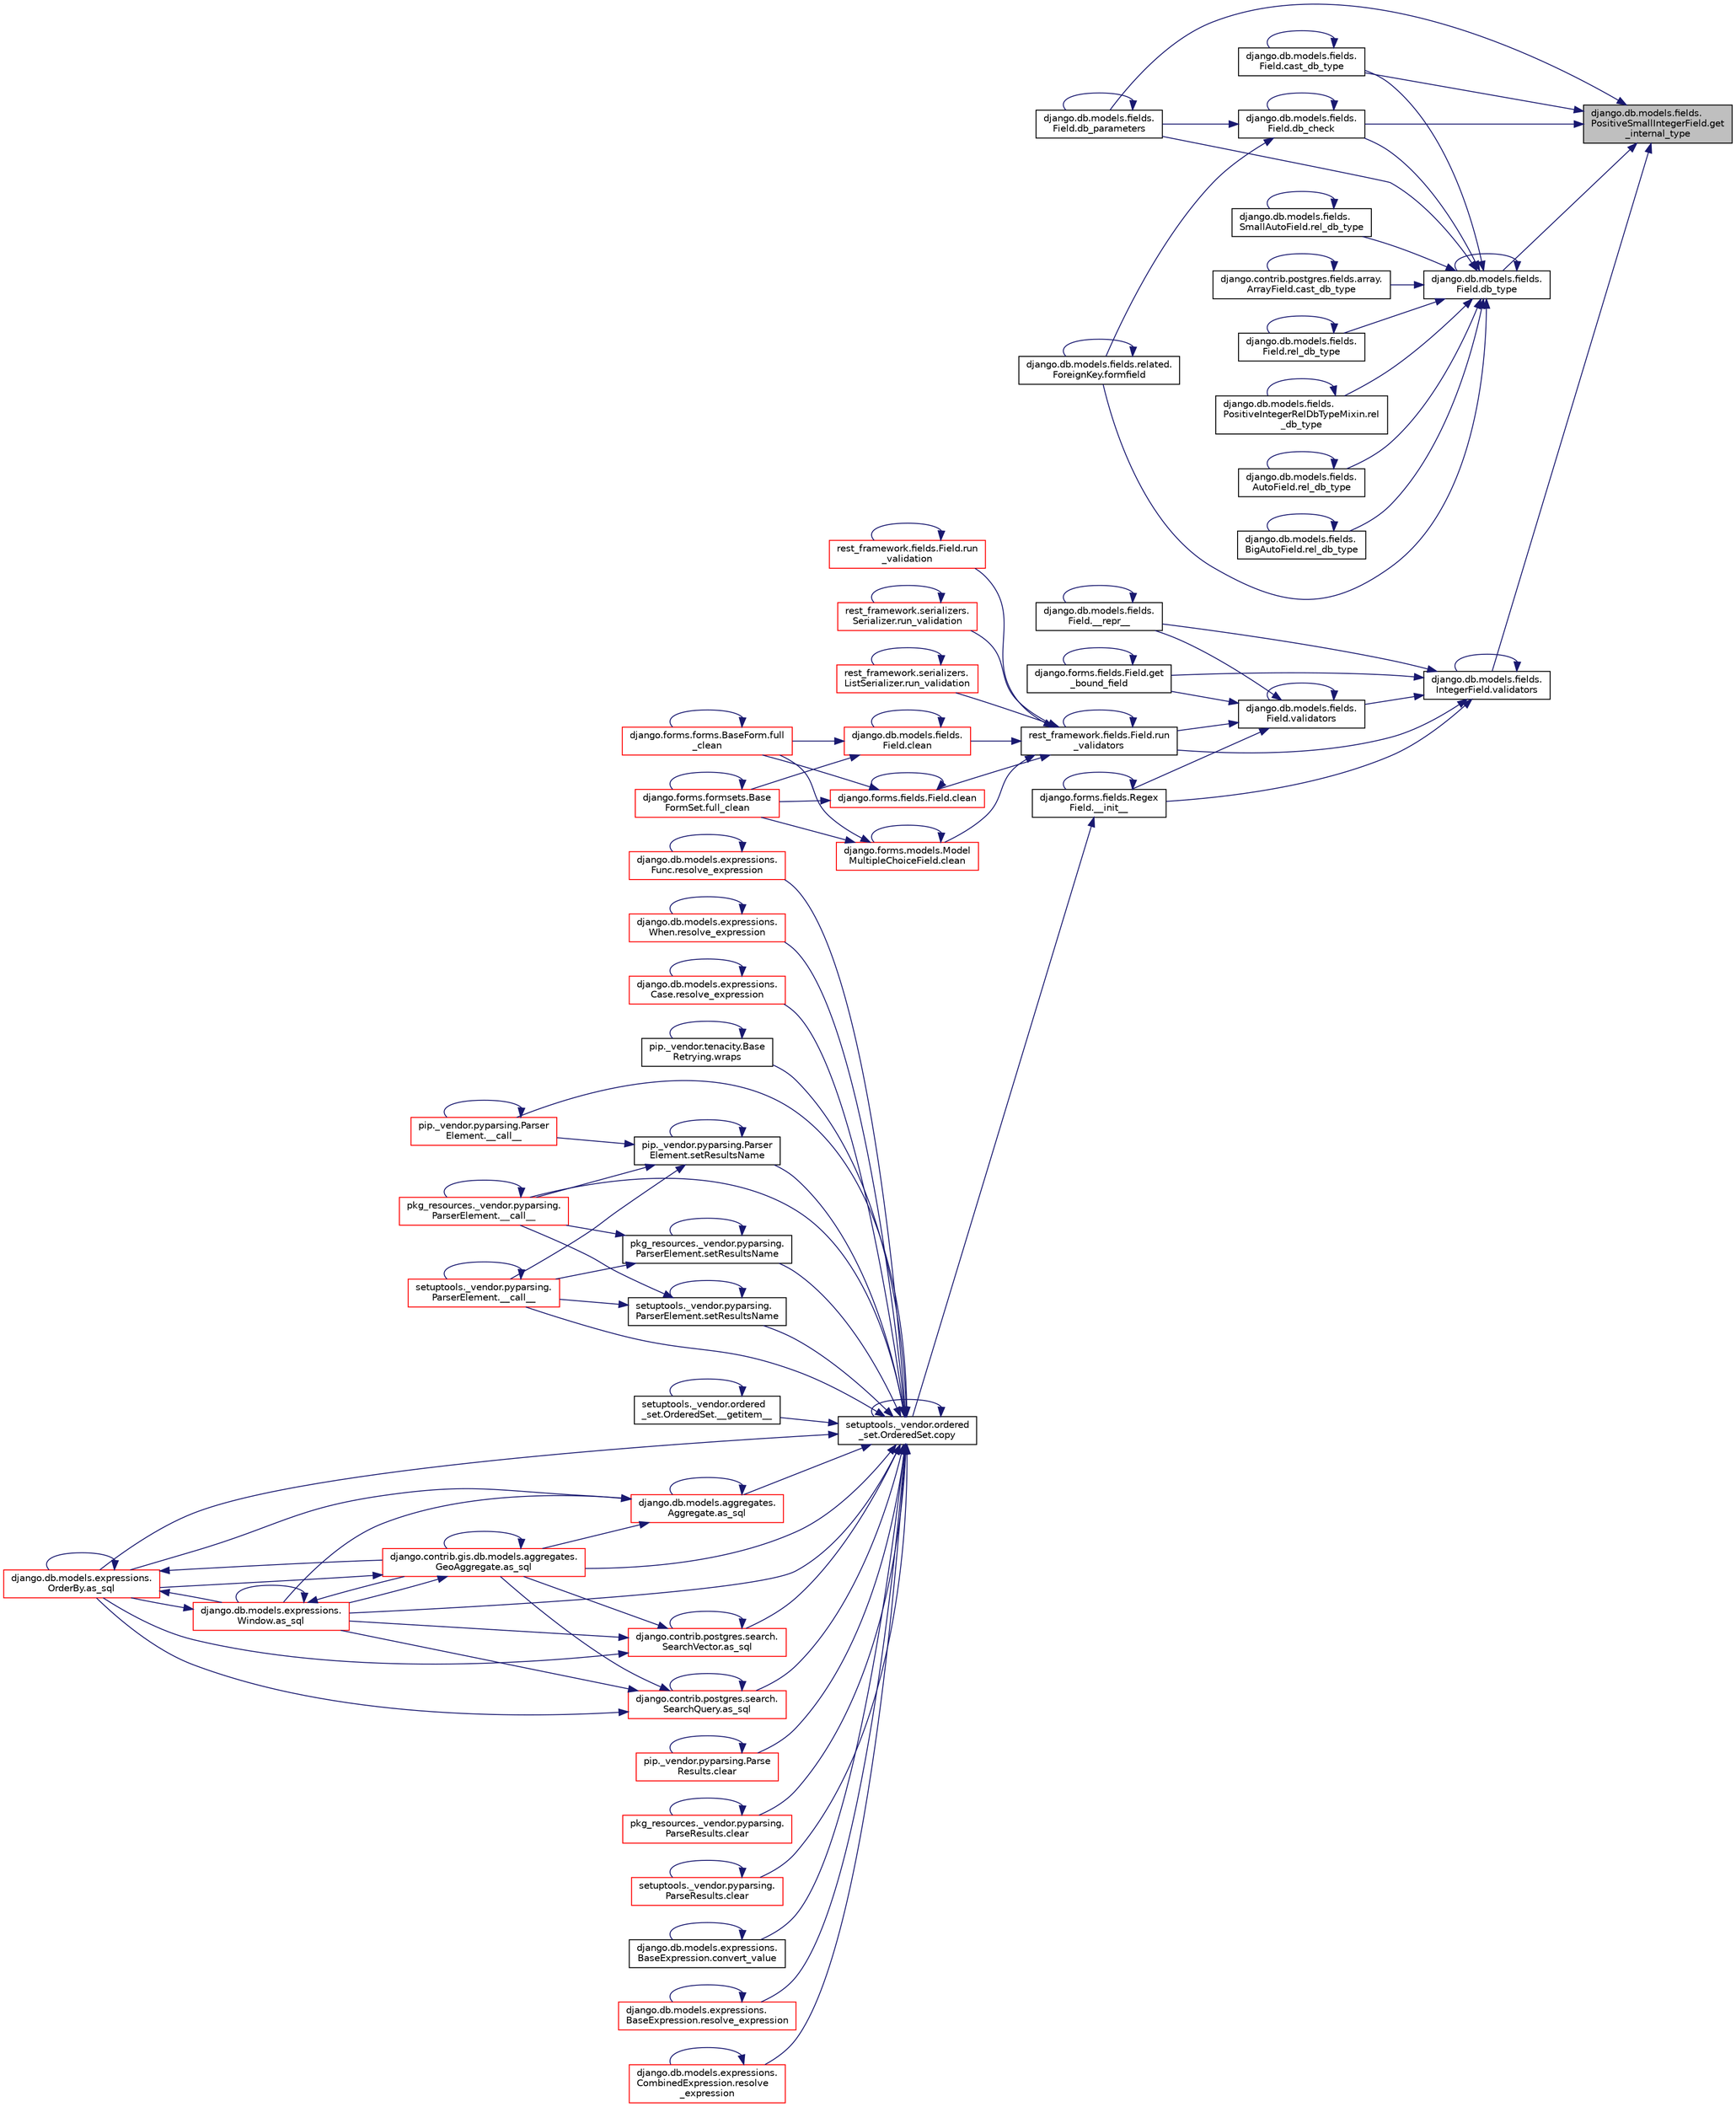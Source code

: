 digraph "django.db.models.fields.PositiveSmallIntegerField.get_internal_type"
{
 // LATEX_PDF_SIZE
  edge [fontname="Helvetica",fontsize="10",labelfontname="Helvetica",labelfontsize="10"];
  node [fontname="Helvetica",fontsize="10",shape=record];
  rankdir="RL";
  Node1 [label="django.db.models.fields.\lPositiveSmallIntegerField.get\l_internal_type",height=0.2,width=0.4,color="black", fillcolor="grey75", style="filled", fontcolor="black",tooltip=" "];
  Node1 -> Node2 [dir="back",color="midnightblue",fontsize="10",style="solid",fontname="Helvetica"];
  Node2 [label="django.db.models.fields.\lField.cast_db_type",height=0.2,width=0.4,color="black", fillcolor="white", style="filled",URL="$db/d75/classdjango_1_1db_1_1models_1_1fields_1_1_field.html#ad06b4c9044837e5a53b990b2847d880a",tooltip=" "];
  Node2 -> Node2 [dir="back",color="midnightblue",fontsize="10",style="solid",fontname="Helvetica"];
  Node1 -> Node3 [dir="back",color="midnightblue",fontsize="10",style="solid",fontname="Helvetica"];
  Node3 [label="django.db.models.fields.\lField.db_check",height=0.2,width=0.4,color="black", fillcolor="white", style="filled",URL="$db/d75/classdjango_1_1db_1_1models_1_1fields_1_1_field.html#a9e7c85952292fe3ec92b924e5db4c288",tooltip=" "];
  Node3 -> Node3 [dir="back",color="midnightblue",fontsize="10",style="solid",fontname="Helvetica"];
  Node3 -> Node4 [dir="back",color="midnightblue",fontsize="10",style="solid",fontname="Helvetica"];
  Node4 [label="django.db.models.fields.\lField.db_parameters",height=0.2,width=0.4,color="black", fillcolor="white", style="filled",URL="$db/d75/classdjango_1_1db_1_1models_1_1fields_1_1_field.html#a194ec544a3482988fd8313978217ead0",tooltip=" "];
  Node4 -> Node4 [dir="back",color="midnightblue",fontsize="10",style="solid",fontname="Helvetica"];
  Node3 -> Node5 [dir="back",color="midnightblue",fontsize="10",style="solid",fontname="Helvetica"];
  Node5 [label="django.db.models.fields.related.\lForeignKey.formfield",height=0.2,width=0.4,color="black", fillcolor="white", style="filled",URL="$d8/dbf/classdjango_1_1db_1_1models_1_1fields_1_1related_1_1_foreign_key.html#a09847ef8199d2bf1e969de9bc02be7cb",tooltip=" "];
  Node5 -> Node5 [dir="back",color="midnightblue",fontsize="10",style="solid",fontname="Helvetica"];
  Node1 -> Node4 [dir="back",color="midnightblue",fontsize="10",style="solid",fontname="Helvetica"];
  Node1 -> Node6 [dir="back",color="midnightblue",fontsize="10",style="solid",fontname="Helvetica"];
  Node6 [label="django.db.models.fields.\lField.db_type",height=0.2,width=0.4,color="black", fillcolor="white", style="filled",URL="$db/d75/classdjango_1_1db_1_1models_1_1fields_1_1_field.html#a1bdf568bf663162486ce90e2e8c0e790",tooltip=" "];
  Node6 -> Node7 [dir="back",color="midnightblue",fontsize="10",style="solid",fontname="Helvetica"];
  Node7 [label="django.contrib.postgres.fields.array.\lArrayField.cast_db_type",height=0.2,width=0.4,color="black", fillcolor="white", style="filled",URL="$dc/ddf/classdjango_1_1contrib_1_1postgres_1_1fields_1_1array_1_1_array_field.html#aa50f8429112ecc0024b7faa43433e439",tooltip=" "];
  Node7 -> Node7 [dir="back",color="midnightblue",fontsize="10",style="solid",fontname="Helvetica"];
  Node6 -> Node2 [dir="back",color="midnightblue",fontsize="10",style="solid",fontname="Helvetica"];
  Node6 -> Node3 [dir="back",color="midnightblue",fontsize="10",style="solid",fontname="Helvetica"];
  Node6 -> Node4 [dir="back",color="midnightblue",fontsize="10",style="solid",fontname="Helvetica"];
  Node6 -> Node6 [dir="back",color="midnightblue",fontsize="10",style="solid",fontname="Helvetica"];
  Node6 -> Node5 [dir="back",color="midnightblue",fontsize="10",style="solid",fontname="Helvetica"];
  Node6 -> Node8 [dir="back",color="midnightblue",fontsize="10",style="solid",fontname="Helvetica"];
  Node8 [label="django.db.models.fields.\lField.rel_db_type",height=0.2,width=0.4,color="black", fillcolor="white", style="filled",URL="$db/d75/classdjango_1_1db_1_1models_1_1fields_1_1_field.html#a01917bc8b07f5e3ce3246f9e7f27ec8a",tooltip=" "];
  Node8 -> Node8 [dir="back",color="midnightblue",fontsize="10",style="solid",fontname="Helvetica"];
  Node6 -> Node9 [dir="back",color="midnightblue",fontsize="10",style="solid",fontname="Helvetica"];
  Node9 [label="django.db.models.fields.\lPositiveIntegerRelDbTypeMixin.rel\l_db_type",height=0.2,width=0.4,color="black", fillcolor="white", style="filled",URL="$d6/d76/classdjango_1_1db_1_1models_1_1fields_1_1_positive_integer_rel_db_type_mixin.html#a089e428d9c0e4ee094c664ea5719a641",tooltip=" "];
  Node9 -> Node9 [dir="back",color="midnightblue",fontsize="10",style="solid",fontname="Helvetica"];
  Node6 -> Node10 [dir="back",color="midnightblue",fontsize="10",style="solid",fontname="Helvetica"];
  Node10 [label="django.db.models.fields.\lAutoField.rel_db_type",height=0.2,width=0.4,color="black", fillcolor="white", style="filled",URL="$d3/d19/classdjango_1_1db_1_1models_1_1fields_1_1_auto_field.html#a699c70fb5ef86e8ea3a474622ce69230",tooltip=" "];
  Node10 -> Node10 [dir="back",color="midnightblue",fontsize="10",style="solid",fontname="Helvetica"];
  Node6 -> Node11 [dir="back",color="midnightblue",fontsize="10",style="solid",fontname="Helvetica"];
  Node11 [label="django.db.models.fields.\lBigAutoField.rel_db_type",height=0.2,width=0.4,color="black", fillcolor="white", style="filled",URL="$de/dbc/classdjango_1_1db_1_1models_1_1fields_1_1_big_auto_field.html#a31767c22d6653a9816aaa842590e25de",tooltip=" "];
  Node11 -> Node11 [dir="back",color="midnightblue",fontsize="10",style="solid",fontname="Helvetica"];
  Node6 -> Node12 [dir="back",color="midnightblue",fontsize="10",style="solid",fontname="Helvetica"];
  Node12 [label="django.db.models.fields.\lSmallAutoField.rel_db_type",height=0.2,width=0.4,color="black", fillcolor="white", style="filled",URL="$d4/da6/classdjango_1_1db_1_1models_1_1fields_1_1_small_auto_field.html#ab7f6dafa16d0a91734a9982a05b532c3",tooltip=" "];
  Node12 -> Node12 [dir="back",color="midnightblue",fontsize="10",style="solid",fontname="Helvetica"];
  Node1 -> Node13 [dir="back",color="midnightblue",fontsize="10",style="solid",fontname="Helvetica"];
  Node13 [label="django.db.models.fields.\lIntegerField.validators",height=0.2,width=0.4,color="black", fillcolor="white", style="filled",URL="$d5/d95/classdjango_1_1db_1_1models_1_1fields_1_1_integer_field.html#a41a8a46e6f566c13abf73150388eedd6",tooltip=" "];
  Node13 -> Node14 [dir="back",color="midnightblue",fontsize="10",style="solid",fontname="Helvetica"];
  Node14 [label="django.forms.fields.Regex\lField.__init__",height=0.2,width=0.4,color="black", fillcolor="white", style="filled",URL="$d4/d8c/classdjango_1_1forms_1_1fields_1_1_regex_field.html#af7c90c3499a0feb842b249cee371a61a",tooltip=" "];
  Node14 -> Node14 [dir="back",color="midnightblue",fontsize="10",style="solid",fontname="Helvetica"];
  Node14 -> Node15 [dir="back",color="midnightblue",fontsize="10",style="solid",fontname="Helvetica"];
  Node15 [label="setuptools._vendor.ordered\l_set.OrderedSet.copy",height=0.2,width=0.4,color="black", fillcolor="white", style="filled",URL="$d0/d40/classsetuptools_1_1__vendor_1_1ordered__set_1_1_ordered_set.html#a84224c403039b9dac5d2794d85073053",tooltip=" "];
  Node15 -> Node16 [dir="back",color="midnightblue",fontsize="10",style="solid",fontname="Helvetica"];
  Node16 [label="pip._vendor.pyparsing.Parser\lElement.__call__",height=0.2,width=0.4,color="red", fillcolor="white", style="filled",URL="$df/d7f/classpip_1_1__vendor_1_1pyparsing_1_1_parser_element.html#ae345dfb10ea6a1e9c77120e86129ab16",tooltip=" "];
  Node16 -> Node16 [dir="back",color="midnightblue",fontsize="10",style="solid",fontname="Helvetica"];
  Node15 -> Node19 [dir="back",color="midnightblue",fontsize="10",style="solid",fontname="Helvetica"];
  Node19 [label="pkg_resources._vendor.pyparsing.\lParserElement.__call__",height=0.2,width=0.4,color="red", fillcolor="white", style="filled",URL="$de/df0/classpkg__resources_1_1__vendor_1_1pyparsing_1_1_parser_element.html#a43d9a7e720d29a80c49f63998712c9a5",tooltip=" "];
  Node19 -> Node19 [dir="back",color="midnightblue",fontsize="10",style="solid",fontname="Helvetica"];
  Node15 -> Node20 [dir="back",color="midnightblue",fontsize="10",style="solid",fontname="Helvetica"];
  Node20 [label="setuptools._vendor.pyparsing.\lParserElement.__call__",height=0.2,width=0.4,color="red", fillcolor="white", style="filled",URL="$d9/d25/classsetuptools_1_1__vendor_1_1pyparsing_1_1_parser_element.html#a7f154aa4d9339f88d2306325bf99b953",tooltip=" "];
  Node20 -> Node20 [dir="back",color="midnightblue",fontsize="10",style="solid",fontname="Helvetica"];
  Node15 -> Node21 [dir="back",color="midnightblue",fontsize="10",style="solid",fontname="Helvetica"];
  Node21 [label="setuptools._vendor.ordered\l_set.OrderedSet.__getitem__",height=0.2,width=0.4,color="black", fillcolor="white", style="filled",URL="$d0/d40/classsetuptools_1_1__vendor_1_1ordered__set_1_1_ordered_set.html#afa5d263824cc35374a0cf762672f68ae",tooltip=" "];
  Node21 -> Node21 [dir="back",color="midnightblue",fontsize="10",style="solid",fontname="Helvetica"];
  Node15 -> Node22 [dir="back",color="midnightblue",fontsize="10",style="solid",fontname="Helvetica"];
  Node22 [label="django.db.models.aggregates.\lAggregate.as_sql",height=0.2,width=0.4,color="red", fillcolor="white", style="filled",URL="$d7/d0c/classdjango_1_1db_1_1models_1_1aggregates_1_1_aggregate.html#a86af10d7994d4f7a535cb7476201db71",tooltip=" "];
  Node22 -> Node22 [dir="back",color="midnightblue",fontsize="10",style="solid",fontname="Helvetica"];
  Node22 -> Node25 [dir="back",color="midnightblue",fontsize="10",style="solid",fontname="Helvetica"];
  Node25 [label="django.contrib.gis.db.models.aggregates.\lGeoAggregate.as_sql",height=0.2,width=0.4,color="red", fillcolor="white", style="filled",URL="$df/dbe/classdjango_1_1contrib_1_1gis_1_1db_1_1models_1_1aggregates_1_1_geo_aggregate.html#a129bfb83cb8d965d40be63e974594fa7",tooltip=" "];
  Node25 -> Node25 [dir="back",color="midnightblue",fontsize="10",style="solid",fontname="Helvetica"];
  Node25 -> Node26 [dir="back",color="midnightblue",fontsize="10",style="solid",fontname="Helvetica"];
  Node26 [label="django.db.models.expressions.\lWindow.as_sql",height=0.2,width=0.4,color="red", fillcolor="white", style="filled",URL="$d6/d1c/classdjango_1_1db_1_1models_1_1expressions_1_1_window.html#a2a81a422e2884ef2026394b0f83416dc",tooltip=" "];
  Node26 -> Node25 [dir="back",color="midnightblue",fontsize="10",style="solid",fontname="Helvetica"];
  Node26 -> Node26 [dir="back",color="midnightblue",fontsize="10",style="solid",fontname="Helvetica"];
  Node26 -> Node27 [dir="back",color="midnightblue",fontsize="10",style="solid",fontname="Helvetica"];
  Node27 [label="django.db.models.expressions.\lOrderBy.as_sql",height=0.2,width=0.4,color="red", fillcolor="white", style="filled",URL="$da/d4d/classdjango_1_1db_1_1models_1_1expressions_1_1_order_by.html#a343064ad7cfdac310e95fd997ee6d4cc",tooltip=" "];
  Node27 -> Node25 [dir="back",color="midnightblue",fontsize="10",style="solid",fontname="Helvetica"];
  Node27 -> Node26 [dir="back",color="midnightblue",fontsize="10",style="solid",fontname="Helvetica"];
  Node27 -> Node27 [dir="back",color="midnightblue",fontsize="10",style="solid",fontname="Helvetica"];
  Node25 -> Node27 [dir="back",color="midnightblue",fontsize="10",style="solid",fontname="Helvetica"];
  Node22 -> Node26 [dir="back",color="midnightblue",fontsize="10",style="solid",fontname="Helvetica"];
  Node22 -> Node27 [dir="back",color="midnightblue",fontsize="10",style="solid",fontname="Helvetica"];
  Node15 -> Node25 [dir="back",color="midnightblue",fontsize="10",style="solid",fontname="Helvetica"];
  Node15 -> Node36 [dir="back",color="midnightblue",fontsize="10",style="solid",fontname="Helvetica"];
  Node36 [label="django.contrib.postgres.search.\lSearchVector.as_sql",height=0.2,width=0.4,color="red", fillcolor="white", style="filled",URL="$d3/d9b/classdjango_1_1contrib_1_1postgres_1_1search_1_1_search_vector.html#a20b770d5d88a5d8d2c6b3f60feb66e07",tooltip=" "];
  Node36 -> Node25 [dir="back",color="midnightblue",fontsize="10",style="solid",fontname="Helvetica"];
  Node36 -> Node36 [dir="back",color="midnightblue",fontsize="10",style="solid",fontname="Helvetica"];
  Node36 -> Node26 [dir="back",color="midnightblue",fontsize="10",style="solid",fontname="Helvetica"];
  Node36 -> Node27 [dir="back",color="midnightblue",fontsize="10",style="solid",fontname="Helvetica"];
  Node15 -> Node37 [dir="back",color="midnightblue",fontsize="10",style="solid",fontname="Helvetica"];
  Node37 [label="django.contrib.postgres.search.\lSearchQuery.as_sql",height=0.2,width=0.4,color="red", fillcolor="white", style="filled",URL="$d4/d5f/classdjango_1_1contrib_1_1postgres_1_1search_1_1_search_query.html#a08057a93d8da31c23329543b1d429539",tooltip=" "];
  Node37 -> Node25 [dir="back",color="midnightblue",fontsize="10",style="solid",fontname="Helvetica"];
  Node37 -> Node37 [dir="back",color="midnightblue",fontsize="10",style="solid",fontname="Helvetica"];
  Node37 -> Node26 [dir="back",color="midnightblue",fontsize="10",style="solid",fontname="Helvetica"];
  Node37 -> Node27 [dir="back",color="midnightblue",fontsize="10",style="solid",fontname="Helvetica"];
  Node15 -> Node26 [dir="back",color="midnightblue",fontsize="10",style="solid",fontname="Helvetica"];
  Node15 -> Node27 [dir="back",color="midnightblue",fontsize="10",style="solid",fontname="Helvetica"];
  Node15 -> Node38 [dir="back",color="midnightblue",fontsize="10",style="solid",fontname="Helvetica"];
  Node38 [label="pip._vendor.pyparsing.Parse\lResults.clear",height=0.2,width=0.4,color="red", fillcolor="white", style="filled",URL="$d3/d5b/classpip_1_1__vendor_1_1pyparsing_1_1_parse_results.html#ab6e049e34b90004c1d59069da7a5cc08",tooltip=" "];
  Node38 -> Node38 [dir="back",color="midnightblue",fontsize="10",style="solid",fontname="Helvetica"];
  Node15 -> Node217 [dir="back",color="midnightblue",fontsize="10",style="solid",fontname="Helvetica"];
  Node217 [label="pkg_resources._vendor.pyparsing.\lParseResults.clear",height=0.2,width=0.4,color="red", fillcolor="white", style="filled",URL="$d3/d93/classpkg__resources_1_1__vendor_1_1pyparsing_1_1_parse_results.html#a14a75f633961fdc58d077c5d26635038",tooltip=" "];
  Node217 -> Node217 [dir="back",color="midnightblue",fontsize="10",style="solid",fontname="Helvetica"];
  Node15 -> Node262 [dir="back",color="midnightblue",fontsize="10",style="solid",fontname="Helvetica"];
  Node262 [label="setuptools._vendor.pyparsing.\lParseResults.clear",height=0.2,width=0.4,color="red", fillcolor="white", style="filled",URL="$df/d77/classsetuptools_1_1__vendor_1_1pyparsing_1_1_parse_results.html#a2683a26b96b087edaec172f6f837058b",tooltip=" "];
  Node262 -> Node262 [dir="back",color="midnightblue",fontsize="10",style="solid",fontname="Helvetica"];
  Node15 -> Node263 [dir="back",color="midnightblue",fontsize="10",style="solid",fontname="Helvetica"];
  Node263 [label="django.db.models.expressions.\lBaseExpression.convert_value",height=0.2,width=0.4,color="black", fillcolor="white", style="filled",URL="$de/d6b/classdjango_1_1db_1_1models_1_1expressions_1_1_base_expression.html#a17a709653d93ba657fb2ed791346e38f",tooltip=" "];
  Node263 -> Node263 [dir="back",color="midnightblue",fontsize="10",style="solid",fontname="Helvetica"];
  Node15 -> Node15 [dir="back",color="midnightblue",fontsize="10",style="solid",fontname="Helvetica"];
  Node15 -> Node264 [dir="back",color="midnightblue",fontsize="10",style="solid",fontname="Helvetica"];
  Node264 [label="django.db.models.expressions.\lBaseExpression.resolve_expression",height=0.2,width=0.4,color="red", fillcolor="white", style="filled",URL="$de/d6b/classdjango_1_1db_1_1models_1_1expressions_1_1_base_expression.html#aa13750acce26e49830dd7f797f938bdc",tooltip=" "];
  Node264 -> Node264 [dir="back",color="midnightblue",fontsize="10",style="solid",fontname="Helvetica"];
  Node15 -> Node265 [dir="back",color="midnightblue",fontsize="10",style="solid",fontname="Helvetica"];
  Node265 [label="django.db.models.expressions.\lCombinedExpression.resolve\l_expression",height=0.2,width=0.4,color="red", fillcolor="white", style="filled",URL="$dc/d12/classdjango_1_1db_1_1models_1_1expressions_1_1_combined_expression.html#a48f503b2ffb0cf67a3064f0cfab1f191",tooltip=" "];
  Node265 -> Node265 [dir="back",color="midnightblue",fontsize="10",style="solid",fontname="Helvetica"];
  Node15 -> Node266 [dir="back",color="midnightblue",fontsize="10",style="solid",fontname="Helvetica"];
  Node266 [label="django.db.models.expressions.\lFunc.resolve_expression",height=0.2,width=0.4,color="red", fillcolor="white", style="filled",URL="$d8/d57/classdjango_1_1db_1_1models_1_1expressions_1_1_func.html#ad831ab3b8c4ec8e2c9ea0353d6790d38",tooltip=" "];
  Node266 -> Node266 [dir="back",color="midnightblue",fontsize="10",style="solid",fontname="Helvetica"];
  Node15 -> Node267 [dir="back",color="midnightblue",fontsize="10",style="solid",fontname="Helvetica"];
  Node267 [label="django.db.models.expressions.\lWhen.resolve_expression",height=0.2,width=0.4,color="red", fillcolor="white", style="filled",URL="$d6/dd5/classdjango_1_1db_1_1models_1_1expressions_1_1_when.html#a0a28feb711df427e6c0eae219e5b5981",tooltip=" "];
  Node267 -> Node267 [dir="back",color="midnightblue",fontsize="10",style="solid",fontname="Helvetica"];
  Node15 -> Node268 [dir="back",color="midnightblue",fontsize="10",style="solid",fontname="Helvetica"];
  Node268 [label="django.db.models.expressions.\lCase.resolve_expression",height=0.2,width=0.4,color="red", fillcolor="white", style="filled",URL="$dc/dfd/classdjango_1_1db_1_1models_1_1expressions_1_1_case.html#a54427dcdbedead4176f05b34572e85ad",tooltip=" "];
  Node268 -> Node268 [dir="back",color="midnightblue",fontsize="10",style="solid",fontname="Helvetica"];
  Node15 -> Node269 [dir="back",color="midnightblue",fontsize="10",style="solid",fontname="Helvetica"];
  Node269 [label="pip._vendor.pyparsing.Parser\lElement.setResultsName",height=0.2,width=0.4,color="black", fillcolor="white", style="filled",URL="$df/d7f/classpip_1_1__vendor_1_1pyparsing_1_1_parser_element.html#ab7887526af9674a6b7969bd4d9756bf9",tooltip=" "];
  Node269 -> Node16 [dir="back",color="midnightblue",fontsize="10",style="solid",fontname="Helvetica"];
  Node269 -> Node19 [dir="back",color="midnightblue",fontsize="10",style="solid",fontname="Helvetica"];
  Node269 -> Node20 [dir="back",color="midnightblue",fontsize="10",style="solid",fontname="Helvetica"];
  Node269 -> Node269 [dir="back",color="midnightblue",fontsize="10",style="solid",fontname="Helvetica"];
  Node15 -> Node270 [dir="back",color="midnightblue",fontsize="10",style="solid",fontname="Helvetica"];
  Node270 [label="pkg_resources._vendor.pyparsing.\lParserElement.setResultsName",height=0.2,width=0.4,color="black", fillcolor="white", style="filled",URL="$de/df0/classpkg__resources_1_1__vendor_1_1pyparsing_1_1_parser_element.html#a787aafab87357373be31819f83517344",tooltip=" "];
  Node270 -> Node19 [dir="back",color="midnightblue",fontsize="10",style="solid",fontname="Helvetica"];
  Node270 -> Node20 [dir="back",color="midnightblue",fontsize="10",style="solid",fontname="Helvetica"];
  Node270 -> Node270 [dir="back",color="midnightblue",fontsize="10",style="solid",fontname="Helvetica"];
  Node15 -> Node271 [dir="back",color="midnightblue",fontsize="10",style="solid",fontname="Helvetica"];
  Node271 [label="setuptools._vendor.pyparsing.\lParserElement.setResultsName",height=0.2,width=0.4,color="black", fillcolor="white", style="filled",URL="$d9/d25/classsetuptools_1_1__vendor_1_1pyparsing_1_1_parser_element.html#a3c4dc5305a3369fad37fc46442079a69",tooltip=" "];
  Node271 -> Node19 [dir="back",color="midnightblue",fontsize="10",style="solid",fontname="Helvetica"];
  Node271 -> Node20 [dir="back",color="midnightblue",fontsize="10",style="solid",fontname="Helvetica"];
  Node271 -> Node271 [dir="back",color="midnightblue",fontsize="10",style="solid",fontname="Helvetica"];
  Node15 -> Node272 [dir="back",color="midnightblue",fontsize="10",style="solid",fontname="Helvetica"];
  Node272 [label="pip._vendor.tenacity.Base\lRetrying.wraps",height=0.2,width=0.4,color="black", fillcolor="white", style="filled",URL="$d2/d69/classpip_1_1__vendor_1_1tenacity_1_1_base_retrying.html#ac425e76589ab1ebafc9603fc6f5d6784",tooltip=" "];
  Node272 -> Node272 [dir="back",color="midnightblue",fontsize="10",style="solid",fontname="Helvetica"];
  Node13 -> Node536 [dir="back",color="midnightblue",fontsize="10",style="solid",fontname="Helvetica"];
  Node536 [label="django.db.models.fields.\lField.__repr__",height=0.2,width=0.4,color="black", fillcolor="white", style="filled",URL="$db/d75/classdjango_1_1db_1_1models_1_1fields_1_1_field.html#aa98ec326b9db5326bd90a43c78af96fb",tooltip=" "];
  Node536 -> Node536 [dir="back",color="midnightblue",fontsize="10",style="solid",fontname="Helvetica"];
  Node13 -> Node690 [dir="back",color="midnightblue",fontsize="10",style="solid",fontname="Helvetica"];
  Node690 [label="django.forms.fields.Field.get\l_bound_field",height=0.2,width=0.4,color="black", fillcolor="white", style="filled",URL="$d2/d0d/classdjango_1_1forms_1_1fields_1_1_field.html#a6d54eea09543c512ad8371bbf114aab9",tooltip=" "];
  Node690 -> Node690 [dir="back",color="midnightblue",fontsize="10",style="solid",fontname="Helvetica"];
  Node13 -> Node691 [dir="back",color="midnightblue",fontsize="10",style="solid",fontname="Helvetica"];
  Node691 [label="rest_framework.fields.Field.run\l_validators",height=0.2,width=0.4,color="black", fillcolor="white", style="filled",URL="$d9/d53/classrest__framework_1_1fields_1_1_field.html#abd64beded8117176b73490f761debbd0",tooltip=" "];
  Node691 -> Node555 [dir="back",color="midnightblue",fontsize="10",style="solid",fontname="Helvetica"];
  Node555 [label="django.forms.fields.Field.clean",height=0.2,width=0.4,color="red", fillcolor="white", style="filled",URL="$d2/d0d/classdjango_1_1forms_1_1fields_1_1_field.html#ac067d0195ef0f3a2c37b00ec6118c25a",tooltip=" "];
  Node555 -> Node555 [dir="back",color="midnightblue",fontsize="10",style="solid",fontname="Helvetica"];
  Node555 -> Node147 [dir="back",color="midnightblue",fontsize="10",style="solid",fontname="Helvetica"];
  Node147 [label="django.forms.forms.BaseForm.full\l_clean",height=0.2,width=0.4,color="red", fillcolor="white", style="filled",URL="$d8/d44/classdjango_1_1forms_1_1forms_1_1_base_form.html#acb359d947a031d78659b4d55addd67fc",tooltip=" "];
  Node147 -> Node147 [dir="back",color="midnightblue",fontsize="10",style="solid",fontname="Helvetica"];
  Node555 -> Node149 [dir="back",color="midnightblue",fontsize="10",style="solid",fontname="Helvetica"];
  Node149 [label="django.forms.formsets.Base\lFormSet.full_clean",height=0.2,width=0.4,color="red", fillcolor="white", style="filled",URL="$d5/d7f/classdjango_1_1forms_1_1formsets_1_1_base_form_set.html#ab85a836f8efaf3f794e9c34d427967f7",tooltip=" "];
  Node149 -> Node149 [dir="back",color="midnightblue",fontsize="10",style="solid",fontname="Helvetica"];
  Node691 -> Node692 [dir="back",color="midnightblue",fontsize="10",style="solid",fontname="Helvetica"];
  Node692 [label="django.forms.models.Model\lMultipleChoiceField.clean",height=0.2,width=0.4,color="red", fillcolor="white", style="filled",URL="$d3/d8a/classdjango_1_1forms_1_1models_1_1_model_multiple_choice_field.html#a5fe4a77a897fef91b3de7ccc8e883b3e",tooltip=" "];
  Node692 -> Node692 [dir="back",color="midnightblue",fontsize="10",style="solid",fontname="Helvetica"];
  Node692 -> Node147 [dir="back",color="midnightblue",fontsize="10",style="solid",fontname="Helvetica"];
  Node692 -> Node149 [dir="back",color="midnightblue",fontsize="10",style="solid",fontname="Helvetica"];
  Node691 -> Node556 [dir="back",color="midnightblue",fontsize="10",style="solid",fontname="Helvetica"];
  Node556 [label="django.db.models.fields.\lField.clean",height=0.2,width=0.4,color="red", fillcolor="white", style="filled",URL="$db/d75/classdjango_1_1db_1_1models_1_1fields_1_1_field.html#ae5e0fc7f93205a2b790c69ad2de9c0c5",tooltip=" "];
  Node556 -> Node556 [dir="back",color="midnightblue",fontsize="10",style="solid",fontname="Helvetica"];
  Node556 -> Node147 [dir="back",color="midnightblue",fontsize="10",style="solid",fontname="Helvetica"];
  Node556 -> Node149 [dir="back",color="midnightblue",fontsize="10",style="solid",fontname="Helvetica"];
  Node691 -> Node387 [dir="back",color="midnightblue",fontsize="10",style="solid",fontname="Helvetica"];
  Node387 [label="rest_framework.fields.Field.run\l_validation",height=0.2,width=0.4,color="red", fillcolor="white", style="filled",URL="$d9/d53/classrest__framework_1_1fields_1_1_field.html#a0d839e2f6f6cabb5a6cdc7c27a03f306",tooltip=" "];
  Node387 -> Node387 [dir="back",color="midnightblue",fontsize="10",style="solid",fontname="Helvetica"];
  Node691 -> Node391 [dir="back",color="midnightblue",fontsize="10",style="solid",fontname="Helvetica"];
  Node391 [label="rest_framework.serializers.\lSerializer.run_validation",height=0.2,width=0.4,color="red", fillcolor="white", style="filled",URL="$de/daf/classrest__framework_1_1serializers_1_1_serializer.html#a4ba93749a73234e807f686e27e44f641",tooltip=" "];
  Node391 -> Node391 [dir="back",color="midnightblue",fontsize="10",style="solid",fontname="Helvetica"];
  Node691 -> Node392 [dir="back",color="midnightblue",fontsize="10",style="solid",fontname="Helvetica"];
  Node392 [label="rest_framework.serializers.\lListSerializer.run_validation",height=0.2,width=0.4,color="red", fillcolor="white", style="filled",URL="$d9/dee/classrest__framework_1_1serializers_1_1_list_serializer.html#a76cb05211ed1c5441dc50ccbde70a315",tooltip=" "];
  Node392 -> Node392 [dir="back",color="midnightblue",fontsize="10",style="solid",fontname="Helvetica"];
  Node691 -> Node691 [dir="back",color="midnightblue",fontsize="10",style="solid",fontname="Helvetica"];
  Node13 -> Node693 [dir="back",color="midnightblue",fontsize="10",style="solid",fontname="Helvetica"];
  Node693 [label="django.db.models.fields.\lField.validators",height=0.2,width=0.4,color="black", fillcolor="white", style="filled",URL="$db/d75/classdjango_1_1db_1_1models_1_1fields_1_1_field.html#af4d937406c1476bb471a163b1cfcf52b",tooltip=" "];
  Node693 -> Node14 [dir="back",color="midnightblue",fontsize="10",style="solid",fontname="Helvetica"];
  Node693 -> Node536 [dir="back",color="midnightblue",fontsize="10",style="solid",fontname="Helvetica"];
  Node693 -> Node690 [dir="back",color="midnightblue",fontsize="10",style="solid",fontname="Helvetica"];
  Node693 -> Node691 [dir="back",color="midnightblue",fontsize="10",style="solid",fontname="Helvetica"];
  Node693 -> Node693 [dir="back",color="midnightblue",fontsize="10",style="solid",fontname="Helvetica"];
  Node13 -> Node13 [dir="back",color="midnightblue",fontsize="10",style="solid",fontname="Helvetica"];
}
